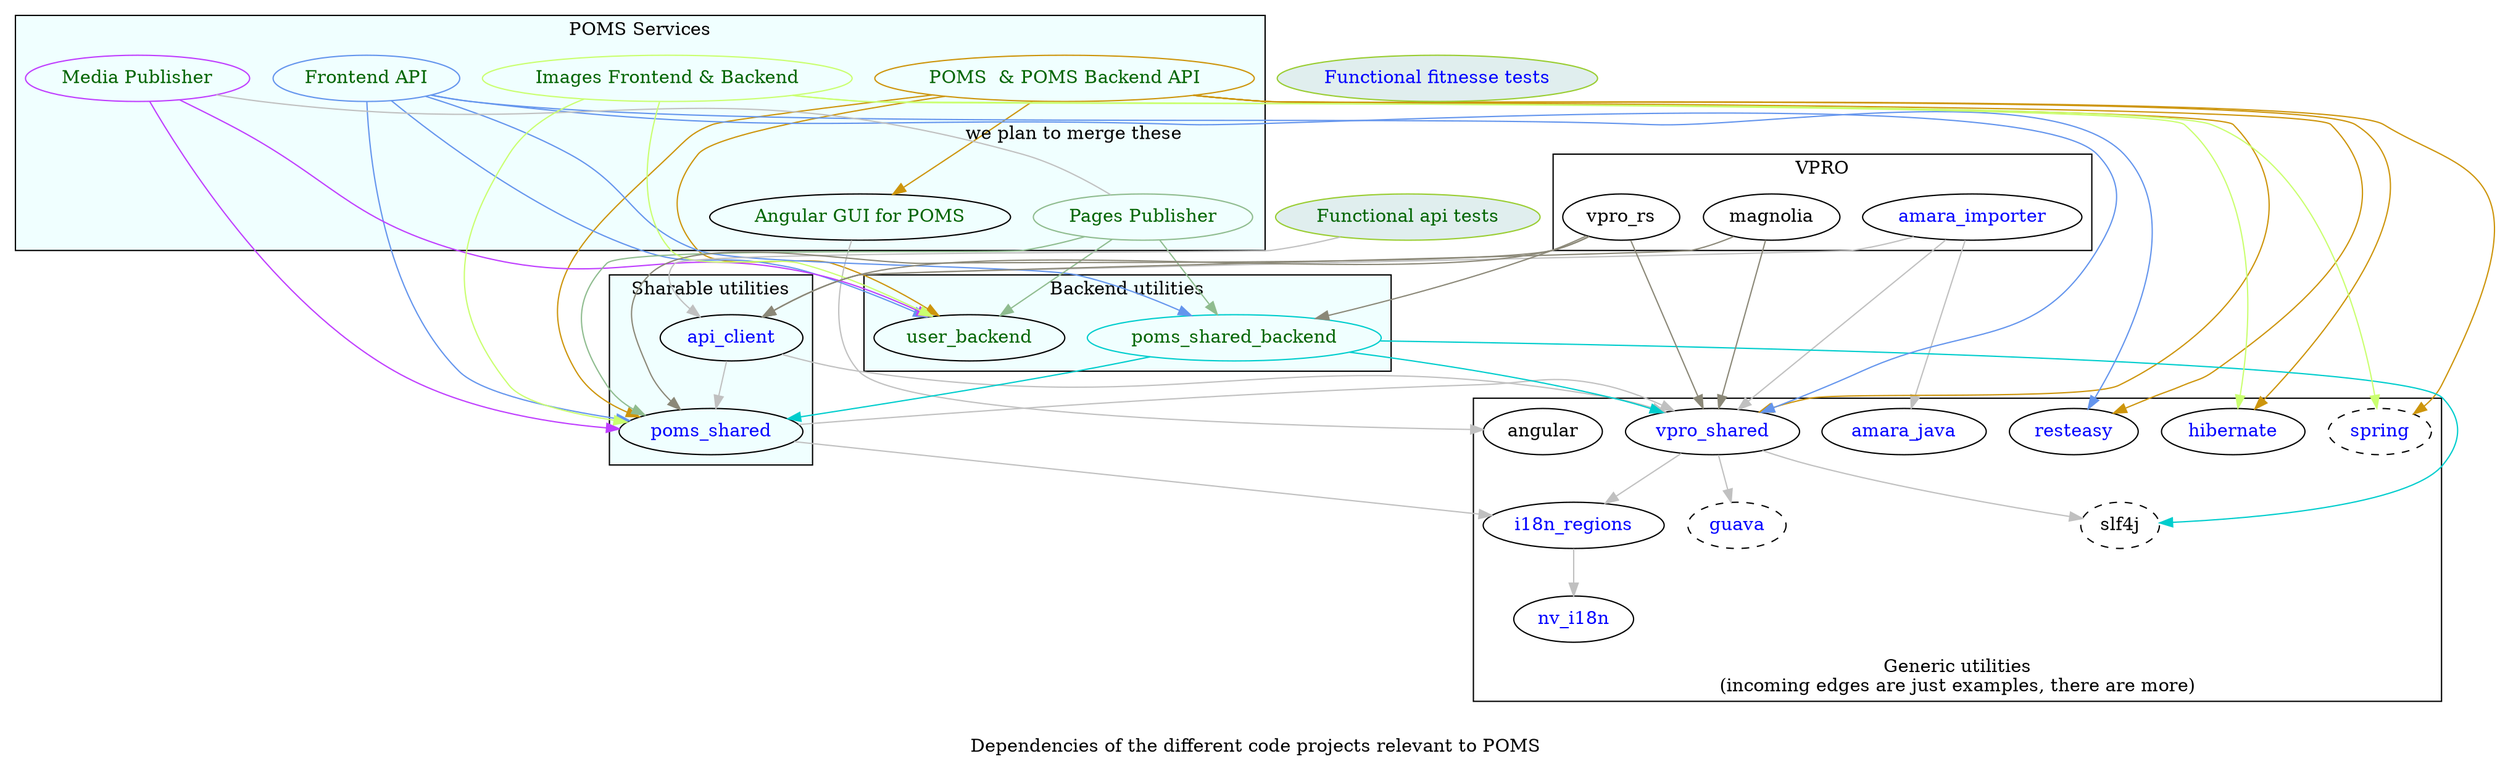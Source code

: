 
strict digraph {
  vpro_shared  [
                href="https://github.com/vpro/vpro-shared"
                fontcolor=blue
                ]
  poms_shared  [
                href="https://github.com/npo-poms/poms-shared"
                fontcolor=blue
  ]
   i18n_regions  [
                href="https://github.com/mihxil/i18n-regions"
                fontcolor=blue
   ]
   nv_i18n  [
      href="https://github.com/TakahikoKawasaki/nv-i18n"
     fontcolor=blue
   ]
   amara_importer[
      href="https://github.com/vpro/amara-poms"
     fontcolor=blue

   ]
   amara_java[
      href="https://github.com/vpro/amara-java"
     fontcolor=blue

   ]

   resteasy [
      href="https://github.com/resteasy/Resteasy"
     fontcolor=blue

   ]
   spring[
     style=dashed
     href="https://github.com/spring-projects/spring-framework"
     fontcolor=blue
  ]
   guava [
     href="https://github.com/google/guava"
     fontcolor=blue
     style=dashed
  ]
   hibernate [
     href="https://github.com/hibernate/"
     fontcolor=blue
  ]
  api_client [
    href="https://github.com/npo-poms/api-clients"
    fontcolor=blue
  ]
  poms_backend [
    label="POMS  & POMS Backend API"
    href="https://git.vpro.nl/npo/media.git"
    fontcolor=darkgreen
    color=darkgoldenrod3
  ]
  poms_gui [
    label="Angular GUI for POMS"
    href="https://git.vpro.nl/npo/media-gui.git"
    fontcolor=darkgreen
  ]
  poms_shared_backend [
    href="https://git.vpro.nl/npo/poms-shared-backend.git"
    fontcolor=darkgreen
    color=cyan3
  ]
  api [
     label="Frontend API"
     href="https://git.vpro.nl/npo/user.git"
     fontcolor=darkgreen
     color=cornflowerblue
  ]
  media_publish [
    label="Media Publisher"
    href="https://git.vpro.nl/npo/npo-publish.git"
    fontcolor=darkgreen
    color=darkorchid1
  ]
  pages_publish [
    label="Pages Publisher"
    href="https://git.vpro.nl/npo/pages-publish.git"
    fontcolor=darkgreen
    color=darkseagreen
  ]
  user_backend [
    href="https://git.vpro.nl/npo/user.git"
    fontcolor=darkgreen
  ]
  images [
    label="Images Frontend & Backend"
    href="https://git.vpro.nl/npo/images.git"
    fontcolor=darkgreen
    color=darkolivegreen1
  ]
  functional_tests [
    label="Functional fitnesse tests"
    href="https://github.com/npo-poms/functional-tests"
    fontcolor=blue
    color=yellowgreen
    fillcolor=azure2
    style=filled
  ]
  api_tests [
    label="Functional api tests"
    href="https://git.vpro.nl/npo/test/api-tests"
    fontcolor=darkgreen
    color=yellowgreen
    fillcolor=azure2
    style=filled
  ]


  label="
  Dependencies of the different code projects relevant to POMS";

  graph [
         splines=yes
         ]
  edge [
        color=gray
        ]


  subgraph cluster_0  {
    label="Generic utilities\n(incoming edges are just examples, there are more)"
    //label="Utilities which we don't maintain. These are only some example. Also, not every edge is included";
    labelloc=b
    vpro_shared
    i18n_regions
    nv_i18n
    slf4j[style=dashed]
    guava
    spring
    resteasy
    hibernate
    angular
    amara_java
  }

  subgraph cluster_1  {
    label="VPRO"
    magnolia
    vpro_rs
    amara_importer
  }
  subgraph cluster_2  {
    label="POMS Services"
    description="These are actually deployed"
    bgcolor=azure
    poms_gui
    poms_backend
    pages_publish
    media_publish
    api
    images
  }

  subgraph cluster_3 {
    label="Backend utilities"
    bgcolor=azure
    user_backend
    poms_shared_backend
  }

  subgraph cluster_4  {
    label="Sharable utilities"
    bgcolor=azure
    api_client
    poms_shared
  }

  vpro_shared -> {
    slf4j
    guava
    i18n_regions
  }
  poms_shared -> {
     vpro_shared
     i18n_regions
  }
  poms_shared_backend -> {
    vpro_shared
    poms_shared
    slf4j
  }[color=cyan3]
  i18n_regions -> nv_i18n

  api -> {
    poms_shared
    poms_shared_backend
    vpro_shared
    user_backend
    resteasy
  }[color=cornflowerblue]


  pages_publish -> {
    poms_shared_backend
    poms_shared
    user_backend
  }[color=darkseagreen]

  media_publish -> {
    poms_shared
    user_backend
    user_backend
    #poms_shared_backend
    }[color=darkorchid1]

    media_publish -> pages_publish[label="we plan to merge these" dir=none]



  api_client -> {
    poms_shared
    vpro_shared
  }


  images -> {
    poms_shared
    user_backend
    spring
    hibernate
  }[color=darkolivegreen1]

  magnolia -> {
    api_client
    vpro_shared
  }[color=cornsilk4]


  vpro_rs -> {
    api_client
    vpro_shared
    poms_shared
    poms_shared_backend
  }[color=cornsilk4]

  poms_backend -> {
    poms_shared
    poms_gui
    resteasy
    spring
    hibernate
    vpro_shared
    user_backend
  }[color=darkgoldenrod3]
  poms_gui -> {
    angular
   }

  api_tests -> {
     api_client
  }

  amara_importer -> {
     api_client
     amara_java
     vpro_shared
  }


}

